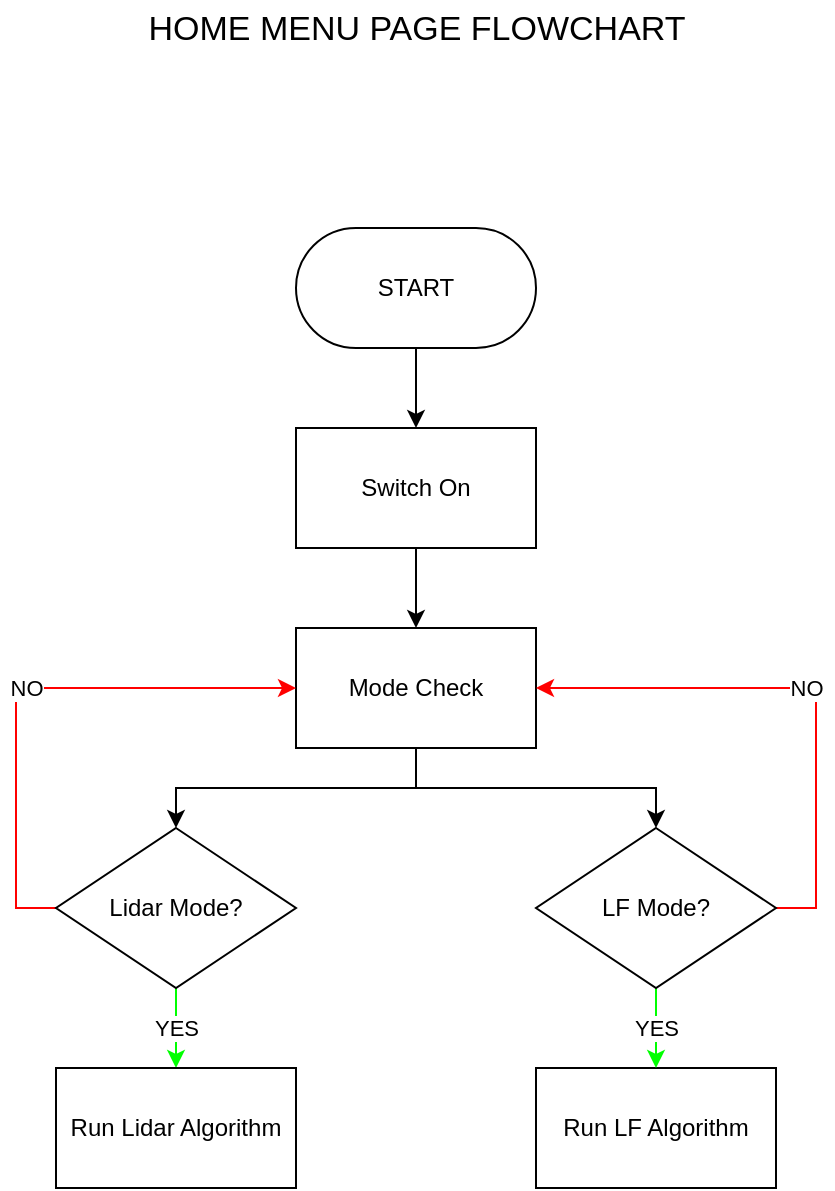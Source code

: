 <mxfile version="24.5.3" type="device" pages="3">
  <diagram name="Home Menu" id="G8ze_53CGVAZCxrlPMvc">
    <mxGraphModel dx="1750" dy="1035" grid="1" gridSize="10" guides="1" tooltips="1" connect="1" arrows="1" fold="1" page="1" pageScale="1" pageWidth="1169" pageHeight="827" math="0" shadow="0">
      <root>
        <mxCell id="0" />
        <mxCell id="1" parent="0" />
        <mxCell id="2PgEzDQMlDUeXgLmLkv--16" value="" style="edgeStyle=orthogonalEdgeStyle;rounded=0;orthogonalLoop=1;jettySize=auto;html=1;" parent="1" source="2PgEzDQMlDUeXgLmLkv--2" target="2PgEzDQMlDUeXgLmLkv--5" edge="1">
          <mxGeometry relative="1" as="geometry" />
        </mxCell>
        <mxCell id="2PgEzDQMlDUeXgLmLkv--2" value="Switch On" style="rounded=0;whiteSpace=wrap;html=1;fillColor=none;" parent="1" vertex="1">
          <mxGeometry x="525" y="274" width="120" height="60" as="geometry" />
        </mxCell>
        <mxCell id="2PgEzDQMlDUeXgLmLkv--4" value="" style="edgeStyle=orthogonalEdgeStyle;rounded=0;orthogonalLoop=1;jettySize=auto;html=1;" parent="1" source="2PgEzDQMlDUeXgLmLkv--3" target="2PgEzDQMlDUeXgLmLkv--2" edge="1">
          <mxGeometry relative="1" as="geometry" />
        </mxCell>
        <mxCell id="2PgEzDQMlDUeXgLmLkv--3" value="START" style="rounded=1;whiteSpace=wrap;html=1;arcSize=50;fillColor=none;" parent="1" vertex="1">
          <mxGeometry x="525" y="174" width="120" height="60" as="geometry" />
        </mxCell>
        <mxCell id="2PgEzDQMlDUeXgLmLkv--9" style="edgeStyle=orthogonalEdgeStyle;rounded=0;orthogonalLoop=1;jettySize=auto;html=1;exitX=0.5;exitY=1;exitDx=0;exitDy=0;entryX=0.5;entryY=0;entryDx=0;entryDy=0;" parent="1" source="2PgEzDQMlDUeXgLmLkv--5" target="2PgEzDQMlDUeXgLmLkv--8" edge="1">
          <mxGeometry relative="1" as="geometry" />
        </mxCell>
        <mxCell id="2PgEzDQMlDUeXgLmLkv--10" style="edgeStyle=orthogonalEdgeStyle;rounded=0;orthogonalLoop=1;jettySize=auto;html=1;exitX=0.5;exitY=1;exitDx=0;exitDy=0;entryX=0.5;entryY=0;entryDx=0;entryDy=0;" parent="1" source="2PgEzDQMlDUeXgLmLkv--5" target="2PgEzDQMlDUeXgLmLkv--7" edge="1">
          <mxGeometry relative="1" as="geometry" />
        </mxCell>
        <mxCell id="2PgEzDQMlDUeXgLmLkv--5" value="Mode Check" style="rounded=0;whiteSpace=wrap;html=1;fillColor=none;" parent="1" vertex="1">
          <mxGeometry x="525" y="374" width="120" height="60" as="geometry" />
        </mxCell>
        <mxCell id="2PgEzDQMlDUeXgLmLkv--6" value="Run LF Algorithm" style="rounded=0;whiteSpace=wrap;html=1;fillColor=none;" parent="1" vertex="1">
          <mxGeometry x="645" y="594" width="120" height="60" as="geometry" />
        </mxCell>
        <mxCell id="2PgEzDQMlDUeXgLmLkv--13" value="" style="edgeStyle=orthogonalEdgeStyle;rounded=0;orthogonalLoop=1;jettySize=auto;html=1;strokeColor=#00FF00;" parent="1" source="2PgEzDQMlDUeXgLmLkv--7" target="2PgEzDQMlDUeXgLmLkv--6" edge="1">
          <mxGeometry relative="1" as="geometry" />
        </mxCell>
        <mxCell id="2PgEzDQMlDUeXgLmLkv--15" value="YES" style="edgeLabel;html=1;align=center;verticalAlign=middle;resizable=0;points=[];" parent="2PgEzDQMlDUeXgLmLkv--13" vertex="1" connectable="0">
          <mxGeometry relative="1" as="geometry">
            <mxPoint as="offset" />
          </mxGeometry>
        </mxCell>
        <mxCell id="2PgEzDQMlDUeXgLmLkv--20" style="edgeStyle=orthogonalEdgeStyle;rounded=0;orthogonalLoop=1;jettySize=auto;html=1;exitX=1;exitY=0.5;exitDx=0;exitDy=0;entryX=1;entryY=0.5;entryDx=0;entryDy=0;strokeColor=#FF0000;" parent="1" source="2PgEzDQMlDUeXgLmLkv--7" target="2PgEzDQMlDUeXgLmLkv--5" edge="1">
          <mxGeometry relative="1" as="geometry" />
        </mxCell>
        <mxCell id="2PgEzDQMlDUeXgLmLkv--23" value="NO" style="edgeLabel;html=1;align=center;verticalAlign=middle;resizable=0;points=[];" parent="2PgEzDQMlDUeXgLmLkv--20" vertex="1" connectable="0">
          <mxGeometry relative="1" as="geometry">
            <mxPoint as="offset" />
          </mxGeometry>
        </mxCell>
        <mxCell id="2PgEzDQMlDUeXgLmLkv--7" value="LF Mode?" style="rhombus;whiteSpace=wrap;html=1;fillColor=none;" parent="1" vertex="1">
          <mxGeometry x="645" y="474" width="120" height="80" as="geometry" />
        </mxCell>
        <mxCell id="2PgEzDQMlDUeXgLmLkv--12" value="" style="edgeStyle=orthogonalEdgeStyle;rounded=0;orthogonalLoop=1;jettySize=auto;html=1;strokeColor=#00FF00;" parent="1" source="2PgEzDQMlDUeXgLmLkv--8" target="2PgEzDQMlDUeXgLmLkv--11" edge="1">
          <mxGeometry relative="1" as="geometry" />
        </mxCell>
        <mxCell id="2PgEzDQMlDUeXgLmLkv--14" value="YES" style="edgeLabel;html=1;align=center;verticalAlign=middle;resizable=0;points=[];" parent="2PgEzDQMlDUeXgLmLkv--12" vertex="1" connectable="0">
          <mxGeometry relative="1" as="geometry">
            <mxPoint as="offset" />
          </mxGeometry>
        </mxCell>
        <mxCell id="2PgEzDQMlDUeXgLmLkv--21" style="edgeStyle=orthogonalEdgeStyle;rounded=0;orthogonalLoop=1;jettySize=auto;html=1;exitX=0;exitY=0.5;exitDx=0;exitDy=0;entryX=0;entryY=0.5;entryDx=0;entryDy=0;strokeColor=#FF0000;" parent="1" source="2PgEzDQMlDUeXgLmLkv--8" target="2PgEzDQMlDUeXgLmLkv--5" edge="1">
          <mxGeometry relative="1" as="geometry" />
        </mxCell>
        <mxCell id="2PgEzDQMlDUeXgLmLkv--22" value="NO" style="edgeLabel;html=1;align=center;verticalAlign=middle;resizable=0;points=[];" parent="2PgEzDQMlDUeXgLmLkv--21" vertex="1" connectable="0">
          <mxGeometry relative="1" as="geometry">
            <mxPoint as="offset" />
          </mxGeometry>
        </mxCell>
        <mxCell id="2PgEzDQMlDUeXgLmLkv--8" value="Lidar Mode?" style="rhombus;whiteSpace=wrap;html=1;fillColor=none;" parent="1" vertex="1">
          <mxGeometry x="405" y="474" width="120" height="80" as="geometry" />
        </mxCell>
        <mxCell id="2PgEzDQMlDUeXgLmLkv--11" value="Run Lidar Algorithm" style="rounded=0;whiteSpace=wrap;html=1;fillColor=none;" parent="1" vertex="1">
          <mxGeometry x="405" y="594" width="120" height="60" as="geometry" />
        </mxCell>
        <mxCell id="2PgEzDQMlDUeXgLmLkv--24" value="&lt;div&gt;&lt;span style=&quot;background-color: initial;&quot;&gt;HOME MENU PAGE&amp;nbsp;&lt;/span&gt;&lt;span style=&quot;background-color: initial;&quot;&gt;FLOWCHART&lt;/span&gt;&lt;br&gt;&lt;/div&gt;" style="text;html=1;align=center;verticalAlign=middle;resizable=0;points=[];autosize=1;strokeColor=none;fillColor=none;fontSize=17;" parent="1" vertex="1">
          <mxGeometry x="440" y="60" width="290" height="30" as="geometry" />
        </mxCell>
      </root>
    </mxGraphModel>
  </diagram>
  <diagram id="cWsZKAbAWOf3vcqy2sEh" name="Main Menu">
    <mxGraphModel dx="1235" dy="731" grid="1" gridSize="10" guides="1" tooltips="1" connect="1" arrows="1" fold="1" page="1" pageScale="1" pageWidth="827" pageHeight="1169" math="0" shadow="0">
      <root>
        <mxCell id="0" />
        <mxCell id="1" parent="0" />
        <mxCell id="8W5N3F2zU-tuS5PYTUhq-3" value="" style="edgeStyle=orthogonalEdgeStyle;rounded=0;orthogonalLoop=1;jettySize=auto;html=1;" parent="1" source="XT1Nkys_DWON0XiRnaFy-1" target="3VMMLxpX_IQHQYui254q-1" edge="1">
          <mxGeometry relative="1" as="geometry" />
        </mxCell>
        <mxCell id="XT1Nkys_DWON0XiRnaFy-1" value="START" style="rounded=1;whiteSpace=wrap;html=1;arcSize=50;fillColor=none;" parent="1" vertex="1">
          <mxGeometry x="354" y="120" width="120" height="60" as="geometry" />
        </mxCell>
        <mxCell id="8W5N3F2zU-tuS5PYTUhq-2" value="" style="edgeStyle=orthogonalEdgeStyle;rounded=0;orthogonalLoop=1;jettySize=auto;html=1;" parent="1" source="3VMMLxpX_IQHQYui254q-1" target="8W5N3F2zU-tuS5PYTUhq-1" edge="1">
          <mxGeometry relative="1" as="geometry" />
        </mxCell>
        <mxCell id="3VMMLxpX_IQHQYui254q-1" value="Start Button Check" style="rounded=0;whiteSpace=wrap;html=1;fillColor=none;" parent="1" vertex="1">
          <mxGeometry x="354" y="220" width="120" height="60" as="geometry" />
        </mxCell>
        <mxCell id="dLfU4HOvHLtZNVNmHNr0-9" value="" style="edgeStyle=orthogonalEdgeStyle;rounded=0;orthogonalLoop=1;jettySize=auto;html=1;" parent="1" source="dy8zskV8SFdS6Zf7neVX-3" target="8W5N3F2zU-tuS5PYTUhq-8" edge="1">
          <mxGeometry relative="1" as="geometry" />
        </mxCell>
        <mxCell id="dy8zskV8SFdS6Zf7neVX-3" value="Checking Server Command" style="rounded=0;whiteSpace=wrap;html=1;fillColor=none;" parent="1" vertex="1">
          <mxGeometry x="354" y="440" width="120" height="60" as="geometry" />
        </mxCell>
        <mxCell id="8W5N3F2zU-tuS5PYTUhq-6" style="edgeStyle=orthogonalEdgeStyle;rounded=0;orthogonalLoop=1;jettySize=auto;html=1;exitX=1;exitY=0.5;exitDx=0;exitDy=0;entryX=1;entryY=0.5;entryDx=0;entryDy=0;strokeColor=#FF0000;" parent="1" source="8W5N3F2zU-tuS5PYTUhq-1" target="3VMMLxpX_IQHQYui254q-1" edge="1">
          <mxGeometry relative="1" as="geometry" />
        </mxCell>
        <mxCell id="8W5N3F2zU-tuS5PYTUhq-7" value="NO" style="edgeLabel;html=1;align=center;verticalAlign=middle;resizable=0;points=[];" parent="8W5N3F2zU-tuS5PYTUhq-6" vertex="1" connectable="0">
          <mxGeometry relative="1" as="geometry">
            <mxPoint as="offset" />
          </mxGeometry>
        </mxCell>
        <mxCell id="dLfU4HOvHLtZNVNmHNr0-8" value="" style="edgeStyle=orthogonalEdgeStyle;rounded=0;orthogonalLoop=1;jettySize=auto;html=1;strokeColor=#00FF00;" parent="1" source="8W5N3F2zU-tuS5PYTUhq-1" target="dy8zskV8SFdS6Zf7neVX-3" edge="1">
          <mxGeometry relative="1" as="geometry" />
        </mxCell>
        <mxCell id="CgVyHsrrr2Lu8_hYZQ8R-1" value="YES" style="edgeLabel;html=1;align=center;verticalAlign=middle;resizable=0;points=[];" vertex="1" connectable="0" parent="dLfU4HOvHLtZNVNmHNr0-8">
          <mxGeometry relative="1" as="geometry">
            <mxPoint as="offset" />
          </mxGeometry>
        </mxCell>
        <mxCell id="8W5N3F2zU-tuS5PYTUhq-1" value="Pressed?" style="rhombus;whiteSpace=wrap;html=1;fillColor=none;" parent="1" vertex="1">
          <mxGeometry x="354" y="320" width="120" height="80" as="geometry" />
        </mxCell>
        <mxCell id="OUQgRWAGaGk0cnbJTKin-3" style="edgeStyle=orthogonalEdgeStyle;rounded=0;orthogonalLoop=1;jettySize=auto;html=1;exitX=1;exitY=0.5;exitDx=0;exitDy=0;entryX=1;entryY=0.5;entryDx=0;entryDy=0;strokeColor=#FF0000;" parent="1" source="8W5N3F2zU-tuS5PYTUhq-8" target="dy8zskV8SFdS6Zf7neVX-3" edge="1">
          <mxGeometry relative="1" as="geometry" />
        </mxCell>
        <mxCell id="OUQgRWAGaGk0cnbJTKin-4" value="NO" style="edgeLabel;html=1;align=center;verticalAlign=middle;resizable=0;points=[];" parent="OUQgRWAGaGk0cnbJTKin-3" vertex="1" connectable="0">
          <mxGeometry relative="1" as="geometry">
            <mxPoint as="offset" />
          </mxGeometry>
        </mxCell>
        <mxCell id="dLfU4HOvHLtZNVNmHNr0-11" style="edgeStyle=orthogonalEdgeStyle;rounded=0;orthogonalLoop=1;jettySize=auto;html=1;exitX=0.5;exitY=1;exitDx=0;exitDy=0;entryX=0.5;entryY=0;entryDx=0;entryDy=0;strokeColor=#00FF00;" parent="1" source="8W5N3F2zU-tuS5PYTUhq-8" target="dLfU4HOvHLtZNVNmHNr0-2" edge="1">
          <mxGeometry relative="1" as="geometry" />
        </mxCell>
        <mxCell id="dLfU4HOvHLtZNVNmHNr0-12" style="edgeStyle=orthogonalEdgeStyle;rounded=0;orthogonalLoop=1;jettySize=auto;html=1;exitX=0.5;exitY=1;exitDx=0;exitDy=0;entryX=0.5;entryY=0;entryDx=0;entryDy=0;strokeColor=#00FF00;" parent="1" source="8W5N3F2zU-tuS5PYTUhq-8" target="dLfU4HOvHLtZNVNmHNr0-3" edge="1">
          <mxGeometry relative="1" as="geometry" />
        </mxCell>
        <mxCell id="qcSPD2h4pjHV_Nt44gE_-6" style="edgeStyle=orthogonalEdgeStyle;rounded=0;orthogonalLoop=1;jettySize=auto;html=1;exitX=0.5;exitY=1;exitDx=0;exitDy=0;entryX=0.5;entryY=0;entryDx=0;entryDy=0;strokeColor=#00FF00;" parent="1" source="8W5N3F2zU-tuS5PYTUhq-8" target="qcSPD2h4pjHV_Nt44gE_-5" edge="1">
          <mxGeometry relative="1" as="geometry" />
        </mxCell>
        <mxCell id="qcSPD2h4pjHV_Nt44gE_-7" style="edgeStyle=orthogonalEdgeStyle;rounded=0;orthogonalLoop=1;jettySize=auto;html=1;exitX=0.5;exitY=1;exitDx=0;exitDy=0;entryX=0.5;entryY=0;entryDx=0;entryDy=0;strokeColor=#00FF00;" parent="1" source="8W5N3F2zU-tuS5PYTUhq-8" target="qcSPD2h4pjHV_Nt44gE_-4" edge="1">
          <mxGeometry relative="1" as="geometry" />
        </mxCell>
        <mxCell id="CgVyHsrrr2Lu8_hYZQ8R-2" style="edgeStyle=orthogonalEdgeStyle;rounded=0;orthogonalLoop=1;jettySize=auto;html=1;exitX=0.5;exitY=1;exitDx=0;exitDy=0;entryX=0.5;entryY=0;entryDx=0;entryDy=0;strokeColor=#00FF00;" edge="1" parent="1" source="8W5N3F2zU-tuS5PYTUhq-8" target="dLfU4HOvHLtZNVNmHNr0-1">
          <mxGeometry relative="1" as="geometry" />
        </mxCell>
        <mxCell id="CgVyHsrrr2Lu8_hYZQ8R-3" value="YES" style="edgeLabel;html=1;align=center;verticalAlign=middle;resizable=0;points=[];" vertex="1" connectable="0" parent="CgVyHsrrr2Lu8_hYZQ8R-2">
          <mxGeometry relative="1" as="geometry">
            <mxPoint as="offset" />
          </mxGeometry>
        </mxCell>
        <mxCell id="8W5N3F2zU-tuS5PYTUhq-8" value="Command&lt;br&gt;Received?" style="rhombus;whiteSpace=wrap;html=1;fillColor=none;" parent="1" vertex="1">
          <mxGeometry x="354" y="540" width="120" height="80" as="geometry" />
        </mxCell>
        <mxCell id="uzn89tKTiSpEcZCMYQrm-1" value="&lt;div&gt;&lt;span style=&quot;background-color: initial;&quot;&gt;MAIN MENU PAGE&amp;nbsp;&lt;/span&gt;&lt;span style=&quot;background-color: initial;&quot;&gt;FLOWCHART&lt;/span&gt;&lt;br&gt;&lt;/div&gt;" style="text;html=1;align=center;verticalAlign=middle;resizable=0;points=[];autosize=1;strokeColor=none;fillColor=none;fontSize=17;" parent="1" vertex="1">
          <mxGeometry x="274" y="50" width="280" height="30" as="geometry" />
        </mxCell>
        <mxCell id="dLfU4HOvHLtZNVNmHNr0-1" value="Position Check&amp;nbsp;&lt;div&gt;Using RFID&lt;/div&gt;" style="rounded=0;whiteSpace=wrap;html=1;fillColor=none;" parent="1" vertex="1">
          <mxGeometry x="354" y="660" width="120" height="60" as="geometry" />
        </mxCell>
        <mxCell id="dLfU4HOvHLtZNVNmHNr0-10" value="" style="edgeStyle=orthogonalEdgeStyle;rounded=0;orthogonalLoop=1;jettySize=auto;html=1;" parent="1" source="dLfU4HOvHLtZNVNmHNr0-2" target="dLfU4HOvHLtZNVNmHNr0-5" edge="1">
          <mxGeometry relative="1" as="geometry" />
        </mxCell>
        <mxCell id="dLfU4HOvHLtZNVNmHNr0-2" value="P2P Command&amp;nbsp;&lt;span style=&quot;background-color: initial;&quot;&gt;Check&lt;/span&gt;" style="rounded=0;whiteSpace=wrap;html=1;fillColor=none;" parent="1" vertex="1">
          <mxGeometry x="190" y="660" width="120" height="60" as="geometry" />
        </mxCell>
        <mxCell id="qcSPD2h4pjHV_Nt44gE_-3" value="" style="edgeStyle=orthogonalEdgeStyle;rounded=0;orthogonalLoop=1;jettySize=auto;html=1;" parent="1" source="dLfU4HOvHLtZNVNmHNr0-3" target="qcSPD2h4pjHV_Nt44gE_-1" edge="1">
          <mxGeometry relative="1" as="geometry" />
        </mxCell>
        <mxCell id="dLfU4HOvHLtZNVNmHNr0-3" value="Interrupt Comand Check" style="rounded=0;whiteSpace=wrap;html=1;fillColor=none;" parent="1" vertex="1">
          <mxGeometry x="520" y="660" width="120" height="60" as="geometry" />
        </mxCell>
        <mxCell id="dLfU4HOvHLtZNVNmHNr0-5" value="1st point, 2nd point" style="rounded=0;whiteSpace=wrap;html=1;fillColor=none;" parent="1" vertex="1">
          <mxGeometry x="190" y="760" width="120" height="60" as="geometry" />
        </mxCell>
        <mxCell id="qcSPD2h4pjHV_Nt44gE_-1" value="Stop / Pause" style="rounded=0;whiteSpace=wrap;html=1;fillColor=none;" parent="1" vertex="1">
          <mxGeometry x="520" y="760" width="120" height="60" as="geometry" />
        </mxCell>
        <mxCell id="qcSPD2h4pjHV_Nt44gE_-4" value="Check Another AGV Status" style="rounded=0;whiteSpace=wrap;html=1;fillColor=none;" parent="1" vertex="1">
          <mxGeometry x="680" y="660" width="120" height="60" as="geometry" />
        </mxCell>
        <mxCell id="wnFoz1VhG7-21pYVTcP3-2" value="" style="edgeStyle=orthogonalEdgeStyle;rounded=0;orthogonalLoop=1;jettySize=auto;html=1;" edge="1" parent="1" source="qcSPD2h4pjHV_Nt44gE_-5" target="wnFoz1VhG7-21pYVTcP3-1">
          <mxGeometry relative="1" as="geometry" />
        </mxCell>
        <mxCell id="qcSPD2h4pjHV_Nt44gE_-5" value="Send Status" style="rounded=0;whiteSpace=wrap;html=1;fillColor=none;" parent="1" vertex="1">
          <mxGeometry x="30" y="660" width="120" height="60" as="geometry" />
        </mxCell>
        <mxCell id="wnFoz1VhG7-21pYVTcP3-1" value="Website, AGV" style="rounded=0;whiteSpace=wrap;html=1;fillColor=none;" vertex="1" parent="1">
          <mxGeometry x="30" y="760" width="120" height="60" as="geometry" />
        </mxCell>
      </root>
    </mxGraphModel>
  </diagram>
  <diagram id="hmP-tuGoDC3w0WzbLJIH" name="NFC Flowchart">
    <mxGraphModel dx="1615" dy="955" grid="1" gridSize="10" guides="1" tooltips="1" connect="1" arrows="1" fold="1" page="1" pageScale="1" pageWidth="827" pageHeight="1169" math="0" shadow="0">
      <root>
        <mxCell id="0" />
        <mxCell id="1" parent="0" />
        <mxCell id="7SNYEiO8bjHTxOz_2qq_-12" style="edgeStyle=orthogonalEdgeStyle;rounded=0;orthogonalLoop=1;jettySize=auto;html=1;exitX=0.5;exitY=1;exitDx=0;exitDy=0;entryX=0.5;entryY=0;entryDx=0;entryDy=0;" edge="1" parent="1" source="LCUigsZ0PtibzWllitYE-1" target="JXGTfN1qZ0ZkM_U8EDSA-1">
          <mxGeometry relative="1" as="geometry" />
        </mxCell>
        <mxCell id="LCUigsZ0PtibzWllitYE-1" value="START" style="rounded=1;whiteSpace=wrap;html=1;arcSize=50;fillColor=none;" vertex="1" parent="1">
          <mxGeometry x="354" y="120" width="120" height="60" as="geometry" />
        </mxCell>
        <mxCell id="7SNYEiO8bjHTxOz_2qq_-13" style="edgeStyle=orthogonalEdgeStyle;rounded=0;orthogonalLoop=1;jettySize=auto;html=1;exitX=0.5;exitY=1;exitDx=0;exitDy=0;entryX=0.5;entryY=0;entryDx=0;entryDy=0;" edge="1" parent="1" source="JXGTfN1qZ0ZkM_U8EDSA-1" target="Id4O0KXs9MxLpf96ghVt-1">
          <mxGeometry relative="1" as="geometry" />
        </mxCell>
        <mxCell id="JXGTfN1qZ0ZkM_U8EDSA-1" value="NFC Scan" style="rounded=0;whiteSpace=wrap;html=1;fillColor=none;" vertex="1" parent="1">
          <mxGeometry x="354" y="220" width="120" height="60" as="geometry" />
        </mxCell>
        <mxCell id="7SNYEiO8bjHTxOz_2qq_-14" style="edgeStyle=orthogonalEdgeStyle;rounded=0;orthogonalLoop=1;jettySize=auto;html=1;exitX=0.5;exitY=1;exitDx=0;exitDy=0;entryX=0.5;entryY=0;entryDx=0;entryDy=0;strokeColor=#00FF00;" edge="1" parent="1" source="Id4O0KXs9MxLpf96ghVt-1" target="J0G9jrXcerazVuKNVaIP-1">
          <mxGeometry relative="1" as="geometry" />
        </mxCell>
        <mxCell id="aLf64WjADDickkUmQjZn-9" value="YES" style="edgeLabel;html=1;align=center;verticalAlign=middle;resizable=0;points=[];" vertex="1" connectable="0" parent="7SNYEiO8bjHTxOz_2qq_-14">
          <mxGeometry relative="1" as="geometry">
            <mxPoint as="offset" />
          </mxGeometry>
        </mxCell>
        <mxCell id="aLf64WjADDickkUmQjZn-7" style="edgeStyle=orthogonalEdgeStyle;rounded=0;orthogonalLoop=1;jettySize=auto;html=1;exitX=1;exitY=0.5;exitDx=0;exitDy=0;entryX=1;entryY=0.5;entryDx=0;entryDy=0;strokeColor=#FF0000;" edge="1" parent="1" source="Id4O0KXs9MxLpf96ghVt-1" target="JXGTfN1qZ0ZkM_U8EDSA-1">
          <mxGeometry relative="1" as="geometry" />
        </mxCell>
        <mxCell id="aLf64WjADDickkUmQjZn-8" value="NO" style="edgeLabel;html=1;align=center;verticalAlign=middle;resizable=0;points=[];" vertex="1" connectable="0" parent="aLf64WjADDickkUmQjZn-7">
          <mxGeometry relative="1" as="geometry">
            <mxPoint as="offset" />
          </mxGeometry>
        </mxCell>
        <mxCell id="Id4O0KXs9MxLpf96ghVt-1" value="Detected?" style="rhombus;whiteSpace=wrap;html=1;fillColor=none;" vertex="1" parent="1">
          <mxGeometry x="354" y="320" width="120" height="80" as="geometry" />
        </mxCell>
        <mxCell id="7SNYEiO8bjHTxOz_2qq_-8" style="edgeStyle=orthogonalEdgeStyle;rounded=0;orthogonalLoop=1;jettySize=auto;html=1;exitX=0.5;exitY=1;exitDx=0;exitDy=0;entryX=0.5;entryY=0;entryDx=0;entryDy=0;" edge="1" parent="1" source="J0G9jrXcerazVuKNVaIP-1" target="j3K-Je1aFH2IYe2_fQSo-1">
          <mxGeometry relative="1" as="geometry" />
        </mxCell>
        <mxCell id="7SNYEiO8bjHTxOz_2qq_-10" style="edgeStyle=orthogonalEdgeStyle;rounded=0;orthogonalLoop=1;jettySize=auto;html=1;exitX=0.5;exitY=1;exitDx=0;exitDy=0;entryX=0.5;entryY=0;entryDx=0;entryDy=0;" edge="1" parent="1" source="J0G9jrXcerazVuKNVaIP-1" target="7SNYEiO8bjHTxOz_2qq_-1">
          <mxGeometry relative="1" as="geometry" />
        </mxCell>
        <mxCell id="7SNYEiO8bjHTxOz_2qq_-11" style="edgeStyle=orthogonalEdgeStyle;rounded=0;orthogonalLoop=1;jettySize=auto;html=1;exitX=0.5;exitY=1;exitDx=0;exitDy=0;entryX=0.5;entryY=0;entryDx=0;entryDy=0;" edge="1" parent="1" source="J0G9jrXcerazVuKNVaIP-1" target="7SNYEiO8bjHTxOz_2qq_-3">
          <mxGeometry relative="1" as="geometry" />
        </mxCell>
        <mxCell id="J0G9jrXcerazVuKNVaIP-1" value="Get Data" style="rounded=0;whiteSpace=wrap;html=1;fillColor=none;" vertex="1" parent="1">
          <mxGeometry x="354" y="440" width="120" height="60" as="geometry" />
        </mxCell>
        <mxCell id="aLf64WjADDickkUmQjZn-5" style="edgeStyle=orthogonalEdgeStyle;rounded=0;orthogonalLoop=1;jettySize=auto;html=1;exitX=0.5;exitY=1;exitDx=0;exitDy=0;entryX=0.5;entryY=0;entryDx=0;entryDy=0;" edge="1" parent="1" source="j3K-Je1aFH2IYe2_fQSo-1" target="aLf64WjADDickkUmQjZn-1">
          <mxGeometry relative="1" as="geometry">
            <Array as="points">
              <mxPoint x="169" y="720" />
              <mxPoint x="414" y="720" />
            </Array>
          </mxGeometry>
        </mxCell>
        <mxCell id="j3K-Je1aFH2IYe2_fQSo-1" value="Tag Auth Header 1" style="rounded=0;whiteSpace=wrap;html=1;fillColor=none;" vertex="1" parent="1">
          <mxGeometry x="109" y="540" width="120" height="60" as="geometry" />
        </mxCell>
        <mxCell id="7SNYEiO8bjHTxOz_2qq_-7" value="" style="edgeStyle=orthogonalEdgeStyle;rounded=0;orthogonalLoop=1;jettySize=auto;html=1;" edge="1" parent="1" source="7SNYEiO8bjHTxOz_2qq_-1" target="7SNYEiO8bjHTxOz_2qq_-4">
          <mxGeometry relative="1" as="geometry" />
        </mxCell>
        <mxCell id="7SNYEiO8bjHTxOz_2qq_-1" value="Tag Type" style="rounded=0;whiteSpace=wrap;html=1;fillColor=none;" vertex="1" parent="1">
          <mxGeometry x="433" y="540" width="120" height="60" as="geometry" />
        </mxCell>
        <mxCell id="aLf64WjADDickkUmQjZn-4" style="edgeStyle=orthogonalEdgeStyle;rounded=0;orthogonalLoop=1;jettySize=auto;html=1;exitX=0.5;exitY=1;exitDx=0;exitDy=0;entryX=0.5;entryY=0;entryDx=0;entryDy=0;" edge="1" parent="1" source="7SNYEiO8bjHTxOz_2qq_-2" target="aLf64WjADDickkUmQjZn-1">
          <mxGeometry relative="1" as="geometry">
            <Array as="points">
              <mxPoint x="329" y="720" />
              <mxPoint x="414" y="720" />
            </Array>
          </mxGeometry>
        </mxCell>
        <mxCell id="7SNYEiO8bjHTxOz_2qq_-2" value="Tag Auth Header 2" style="rounded=0;whiteSpace=wrap;html=1;fillColor=none;" vertex="1" parent="1">
          <mxGeometry x="269" y="540" width="120" height="60" as="geometry" />
        </mxCell>
        <mxCell id="7SNYEiO8bjHTxOz_2qq_-6" value="" style="edgeStyle=orthogonalEdgeStyle;rounded=0;orthogonalLoop=1;jettySize=auto;html=1;" edge="1" parent="1" source="7SNYEiO8bjHTxOz_2qq_-3" target="7SNYEiO8bjHTxOz_2qq_-5">
          <mxGeometry relative="1" as="geometry" />
        </mxCell>
        <mxCell id="7SNYEiO8bjHTxOz_2qq_-3" value="Tag Value" style="rounded=0;whiteSpace=wrap;html=1;fillColor=none;" vertex="1" parent="1">
          <mxGeometry x="599" y="540" width="120" height="60" as="geometry" />
        </mxCell>
        <mxCell id="aLf64WjADDickkUmQjZn-2" style="edgeStyle=orthogonalEdgeStyle;rounded=0;orthogonalLoop=1;jettySize=auto;html=1;exitX=0.5;exitY=1;exitDx=0;exitDy=0;entryX=0.5;entryY=0;entryDx=0;entryDy=0;" edge="1" parent="1" source="7SNYEiO8bjHTxOz_2qq_-4" target="aLf64WjADDickkUmQjZn-1">
          <mxGeometry relative="1" as="geometry" />
        </mxCell>
        <mxCell id="7SNYEiO8bjHTxOz_2qq_-4" value="Station, Waypoint" style="rounded=0;whiteSpace=wrap;html=1;fillColor=none;" vertex="1" parent="1">
          <mxGeometry x="433" y="640" width="120" height="60" as="geometry" />
        </mxCell>
        <mxCell id="aLf64WjADDickkUmQjZn-3" style="edgeStyle=orthogonalEdgeStyle;rounded=0;orthogonalLoop=1;jettySize=auto;html=1;exitX=0.5;exitY=1;exitDx=0;exitDy=0;entryX=0.5;entryY=0;entryDx=0;entryDy=0;" edge="1" parent="1" source="7SNYEiO8bjHTxOz_2qq_-5" target="aLf64WjADDickkUmQjZn-1">
          <mxGeometry relative="1" as="geometry" />
        </mxCell>
        <mxCell id="7SNYEiO8bjHTxOz_2qq_-5" value="Station Num, Waypoint Num, Waypoint Speed" style="rounded=0;whiteSpace=wrap;html=1;fillColor=none;" vertex="1" parent="1">
          <mxGeometry x="599" y="640" width="120" height="60" as="geometry" />
        </mxCell>
        <mxCell id="7SNYEiO8bjHTxOz_2qq_-9" style="edgeStyle=orthogonalEdgeStyle;rounded=0;orthogonalLoop=1;jettySize=auto;html=1;exitX=0.5;exitY=1;exitDx=0;exitDy=0;entryX=0.448;entryY=0.013;entryDx=0;entryDy=0;entryPerimeter=0;" edge="1" parent="1" source="J0G9jrXcerazVuKNVaIP-1" target="7SNYEiO8bjHTxOz_2qq_-2">
          <mxGeometry relative="1" as="geometry" />
        </mxCell>
        <mxCell id="aLf64WjADDickkUmQjZn-6" style="edgeStyle=orthogonalEdgeStyle;rounded=0;orthogonalLoop=1;jettySize=auto;html=1;exitX=0;exitY=0.5;exitDx=0;exitDy=0;entryX=0;entryY=0.5;entryDx=0;entryDy=0;" edge="1" parent="1" source="aLf64WjADDickkUmQjZn-1" target="JXGTfN1qZ0ZkM_U8EDSA-1">
          <mxGeometry relative="1" as="geometry">
            <Array as="points">
              <mxPoint x="80" y="770" />
              <mxPoint x="80" y="250" />
            </Array>
          </mxGeometry>
        </mxCell>
        <mxCell id="aLf64WjADDickkUmQjZn-1" value="Data Merge" style="rounded=0;whiteSpace=wrap;html=1;fillColor=none;" vertex="1" parent="1">
          <mxGeometry x="354" y="740" width="120" height="60" as="geometry" />
        </mxCell>
      </root>
    </mxGraphModel>
  </diagram>
</mxfile>
